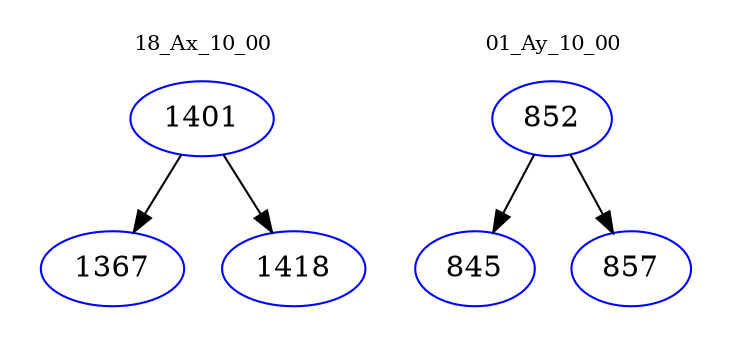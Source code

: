 digraph{
subgraph cluster_0 {
color = white
label = "18_Ax_10_00";
fontsize=10;
T0_1401 [label="1401", color="blue"]
T0_1401 -> T0_1367 [color="black"]
T0_1367 [label="1367", color="blue"]
T0_1401 -> T0_1418 [color="black"]
T0_1418 [label="1418", color="blue"]
}
subgraph cluster_1 {
color = white
label = "01_Ay_10_00";
fontsize=10;
T1_852 [label="852", color="blue"]
T1_852 -> T1_845 [color="black"]
T1_845 [label="845", color="blue"]
T1_852 -> T1_857 [color="black"]
T1_857 [label="857", color="blue"]
}
}
